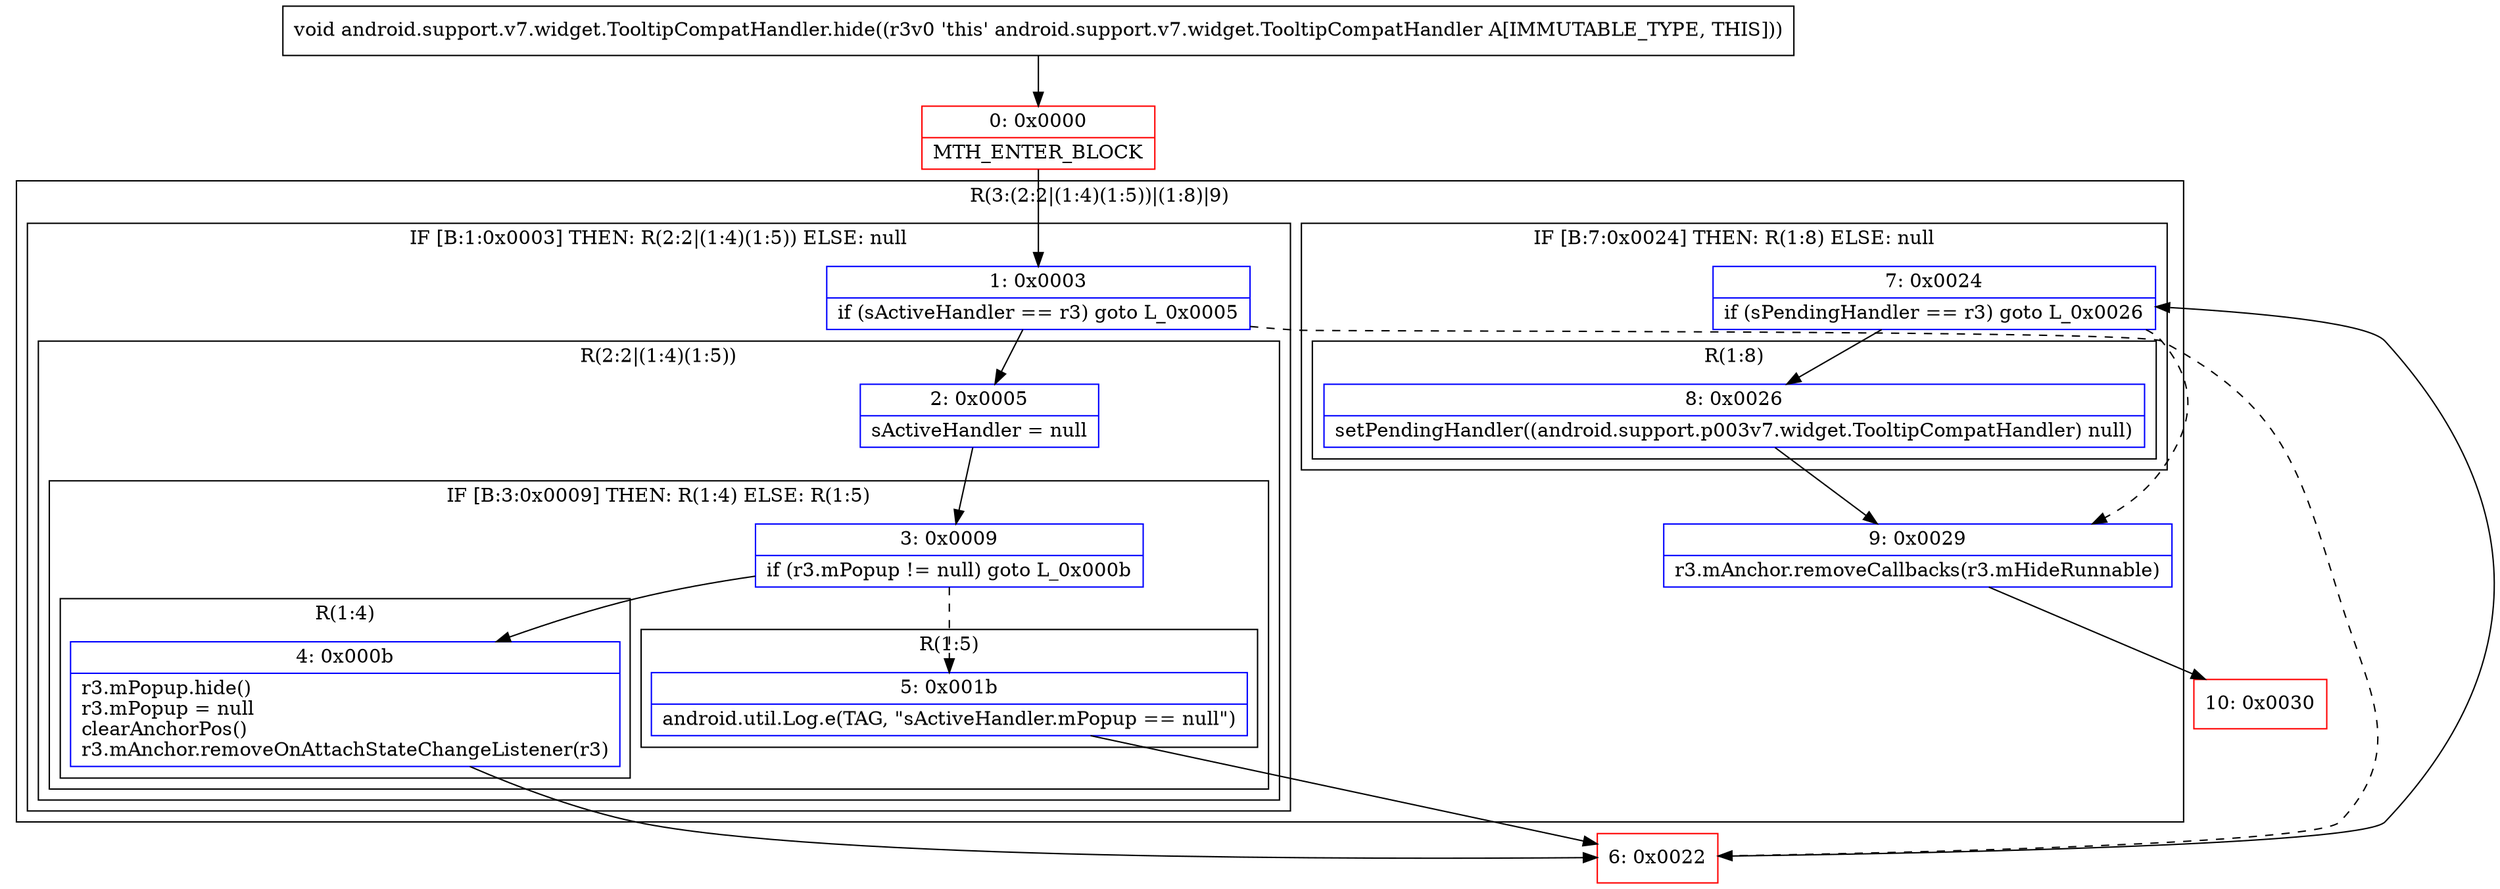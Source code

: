 digraph "CFG forandroid.support.v7.widget.TooltipCompatHandler.hide()V" {
subgraph cluster_Region_1998351802 {
label = "R(3:(2:2|(1:4)(1:5))|(1:8)|9)";
node [shape=record,color=blue];
subgraph cluster_IfRegion_1302882410 {
label = "IF [B:1:0x0003] THEN: R(2:2|(1:4)(1:5)) ELSE: null";
node [shape=record,color=blue];
Node_1 [shape=record,label="{1\:\ 0x0003|if (sActiveHandler == r3) goto L_0x0005\l}"];
subgraph cluster_Region_975827154 {
label = "R(2:2|(1:4)(1:5))";
node [shape=record,color=blue];
Node_2 [shape=record,label="{2\:\ 0x0005|sActiveHandler = null\l}"];
subgraph cluster_IfRegion_1801170365 {
label = "IF [B:3:0x0009] THEN: R(1:4) ELSE: R(1:5)";
node [shape=record,color=blue];
Node_3 [shape=record,label="{3\:\ 0x0009|if (r3.mPopup != null) goto L_0x000b\l}"];
subgraph cluster_Region_2143190225 {
label = "R(1:4)";
node [shape=record,color=blue];
Node_4 [shape=record,label="{4\:\ 0x000b|r3.mPopup.hide()\lr3.mPopup = null\lclearAnchorPos()\lr3.mAnchor.removeOnAttachStateChangeListener(r3)\l}"];
}
subgraph cluster_Region_1901830260 {
label = "R(1:5)";
node [shape=record,color=blue];
Node_5 [shape=record,label="{5\:\ 0x001b|android.util.Log.e(TAG, \"sActiveHandler.mPopup == null\")\l}"];
}
}
}
}
subgraph cluster_IfRegion_75588077 {
label = "IF [B:7:0x0024] THEN: R(1:8) ELSE: null";
node [shape=record,color=blue];
Node_7 [shape=record,label="{7\:\ 0x0024|if (sPendingHandler == r3) goto L_0x0026\l}"];
subgraph cluster_Region_847319685 {
label = "R(1:8)";
node [shape=record,color=blue];
Node_8 [shape=record,label="{8\:\ 0x0026|setPendingHandler((android.support.p003v7.widget.TooltipCompatHandler) null)\l}"];
}
}
Node_9 [shape=record,label="{9\:\ 0x0029|r3.mAnchor.removeCallbacks(r3.mHideRunnable)\l}"];
}
Node_0 [shape=record,color=red,label="{0\:\ 0x0000|MTH_ENTER_BLOCK\l}"];
Node_6 [shape=record,color=red,label="{6\:\ 0x0022}"];
Node_10 [shape=record,color=red,label="{10\:\ 0x0030}"];
MethodNode[shape=record,label="{void android.support.v7.widget.TooltipCompatHandler.hide((r3v0 'this' android.support.v7.widget.TooltipCompatHandler A[IMMUTABLE_TYPE, THIS])) }"];
MethodNode -> Node_0;
Node_1 -> Node_2;
Node_1 -> Node_6[style=dashed];
Node_2 -> Node_3;
Node_3 -> Node_4;
Node_3 -> Node_5[style=dashed];
Node_4 -> Node_6;
Node_5 -> Node_6;
Node_7 -> Node_8;
Node_7 -> Node_9[style=dashed];
Node_8 -> Node_9;
Node_9 -> Node_10;
Node_0 -> Node_1;
Node_6 -> Node_7;
}

